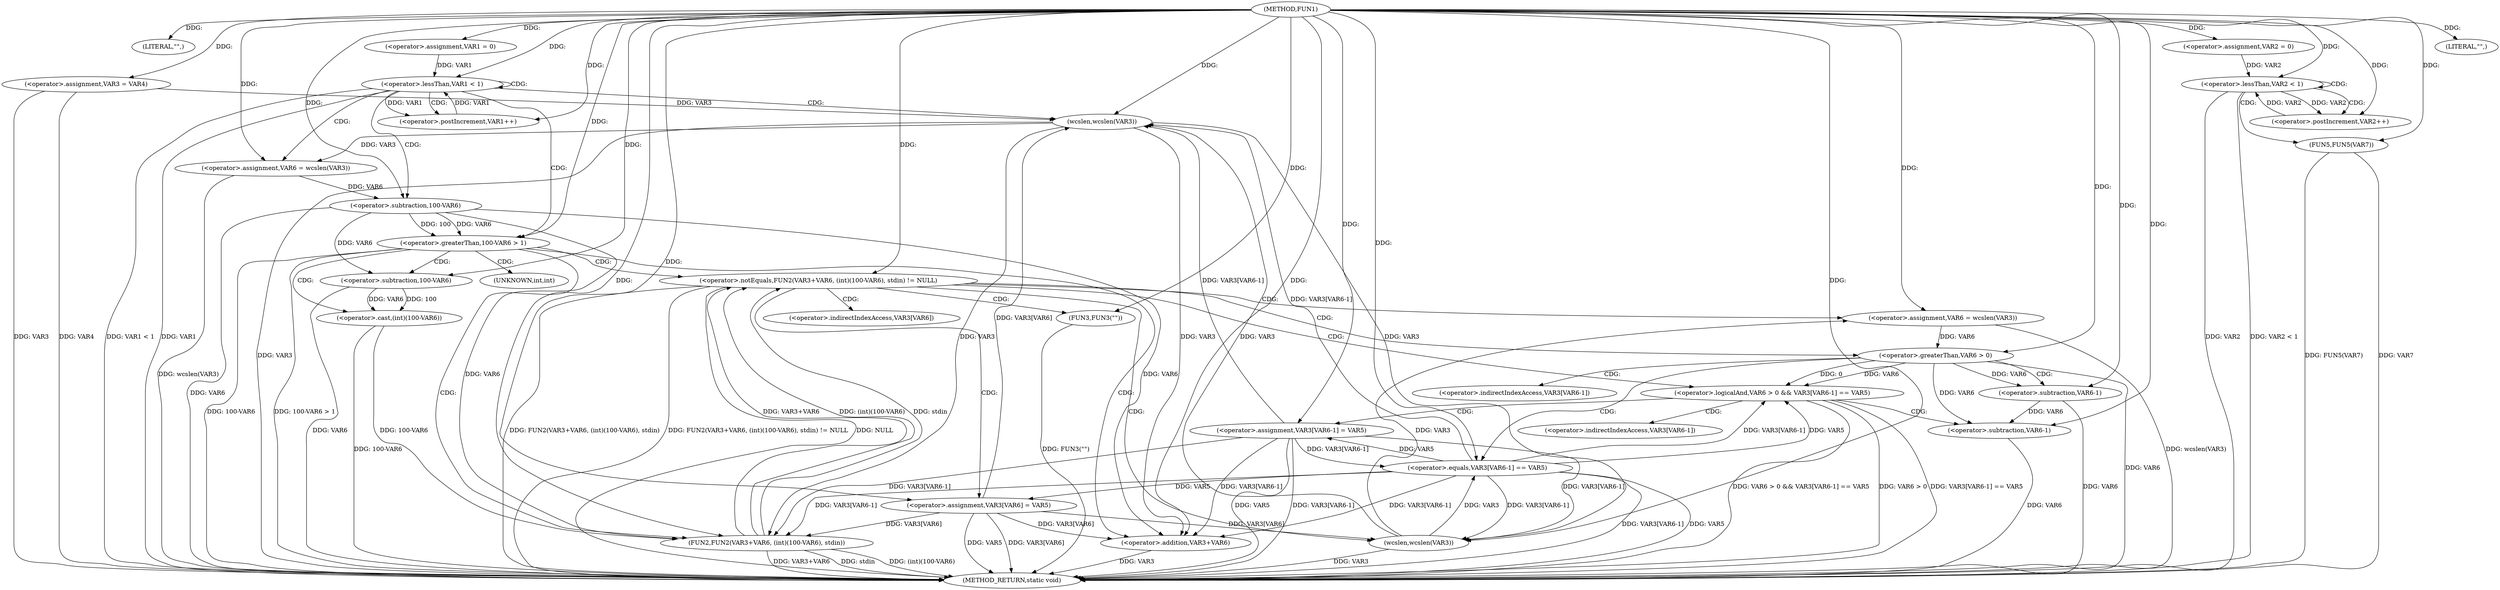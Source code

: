 digraph FUN1 {  
"1000100" [label = "(METHOD,FUN1)" ]
"1000193" [label = "(METHOD_RETURN,static void)" ]
"1000105" [label = "(LITERAL,\"\",)" ]
"1000106" [label = "(<operator>.assignment,VAR3 = VAR4)" ]
"1000110" [label = "(<operator>.assignment,VAR1 = 0)" ]
"1000113" [label = "(<operator>.lessThan,VAR1 < 1)" ]
"1000116" [label = "(<operator>.postIncrement,VAR1++)" ]
"1000121" [label = "(<operator>.assignment,VAR6 = wcslen(VAR3))" ]
"1000123" [label = "(wcslen,wcslen(VAR3))" ]
"1000126" [label = "(<operator>.greaterThan,100-VAR6 > 1)" ]
"1000127" [label = "(<operator>.subtraction,100-VAR6)" ]
"1000133" [label = "(<operator>.notEquals,FUN2(VAR3+VAR6, (int)(100-VAR6), stdin) != NULL)" ]
"1000134" [label = "(FUN2,FUN2(VAR3+VAR6, (int)(100-VAR6), stdin))" ]
"1000135" [label = "(<operator>.addition,VAR3+VAR6)" ]
"1000138" [label = "(<operator>.cast,(int)(100-VAR6))" ]
"1000140" [label = "(<operator>.subtraction,100-VAR6)" ]
"1000146" [label = "(<operator>.assignment,VAR6 = wcslen(VAR3))" ]
"1000148" [label = "(wcslen,wcslen(VAR3))" ]
"1000151" [label = "(<operator>.logicalAnd,VAR6 > 0 && VAR3[VAR6-1] == VAR5)" ]
"1000152" [label = "(<operator>.greaterThan,VAR6 > 0)" ]
"1000155" [label = "(<operator>.equals,VAR3[VAR6-1] == VAR5)" ]
"1000158" [label = "(<operator>.subtraction,VAR6-1)" ]
"1000163" [label = "(<operator>.assignment,VAR3[VAR6-1] = VAR5)" ]
"1000166" [label = "(<operator>.subtraction,VAR6-1)" ]
"1000172" [label = "(FUN3,FUN3(\"\"))" ]
"1000174" [label = "(<operator>.assignment,VAR3[VAR6] = VAR5)" ]
"1000180" [label = "(<operator>.assignment,VAR2 = 0)" ]
"1000183" [label = "(<operator>.lessThan,VAR2 < 1)" ]
"1000186" [label = "(<operator>.postIncrement,VAR2++)" ]
"1000190" [label = "(LITERAL,\"\",)" ]
"1000191" [label = "(FUN5,FUN5(VAR7))" ]
"1000139" [label = "(UNKNOWN,int,int)" ]
"1000156" [label = "(<operator>.indirectIndexAccess,VAR3[VAR6-1])" ]
"1000164" [label = "(<operator>.indirectIndexAccess,VAR3[VAR6-1])" ]
"1000175" [label = "(<operator>.indirectIndexAccess,VAR3[VAR6])" ]
  "1000106" -> "1000193"  [ label = "DDG: VAR4"] 
  "1000163" -> "1000193"  [ label = "DDG: VAR5"] 
  "1000113" -> "1000193"  [ label = "DDG: VAR1"] 
  "1000121" -> "1000193"  [ label = "DDG: wcslen(VAR3)"] 
  "1000133" -> "1000193"  [ label = "DDG: FUN2(VAR3+VAR6, (int)(100-VAR6), stdin) != NULL"] 
  "1000123" -> "1000193"  [ label = "DDG: VAR3"] 
  "1000174" -> "1000193"  [ label = "DDG: VAR5"] 
  "1000158" -> "1000193"  [ label = "DDG: VAR6"] 
  "1000163" -> "1000193"  [ label = "DDG: VAR3[VAR6-1]"] 
  "1000126" -> "1000193"  [ label = "DDG: 100-VAR6 > 1"] 
  "1000172" -> "1000193"  [ label = "DDG: FUN3(\"\")"] 
  "1000140" -> "1000193"  [ label = "DDG: VAR6"] 
  "1000106" -> "1000193"  [ label = "DDG: VAR3"] 
  "1000151" -> "1000193"  [ label = "DDG: VAR6 > 0 && VAR3[VAR6-1] == VAR5"] 
  "1000138" -> "1000193"  [ label = "DDG: 100-VAR6"] 
  "1000183" -> "1000193"  [ label = "DDG: VAR2"] 
  "1000151" -> "1000193"  [ label = "DDG: VAR6 > 0"] 
  "1000127" -> "1000193"  [ label = "DDG: VAR6"] 
  "1000151" -> "1000193"  [ label = "DDG: VAR3[VAR6-1] == VAR5"] 
  "1000133" -> "1000193"  [ label = "DDG: NULL"] 
  "1000166" -> "1000193"  [ label = "DDG: VAR6"] 
  "1000133" -> "1000193"  [ label = "DDG: FUN2(VAR3+VAR6, (int)(100-VAR6), stdin)"] 
  "1000191" -> "1000193"  [ label = "DDG: FUN5(VAR7)"] 
  "1000148" -> "1000193"  [ label = "DDG: VAR3"] 
  "1000146" -> "1000193"  [ label = "DDG: wcslen(VAR3)"] 
  "1000126" -> "1000193"  [ label = "DDG: 100-VAR6"] 
  "1000152" -> "1000193"  [ label = "DDG: VAR6"] 
  "1000134" -> "1000193"  [ label = "DDG: VAR3+VAR6"] 
  "1000113" -> "1000193"  [ label = "DDG: VAR1 < 1"] 
  "1000134" -> "1000193"  [ label = "DDG: stdin"] 
  "1000135" -> "1000193"  [ label = "DDG: VAR3"] 
  "1000155" -> "1000193"  [ label = "DDG: VAR3[VAR6-1]"] 
  "1000134" -> "1000193"  [ label = "DDG: (int)(100-VAR6)"] 
  "1000155" -> "1000193"  [ label = "DDG: VAR5"] 
  "1000183" -> "1000193"  [ label = "DDG: VAR2 < 1"] 
  "1000191" -> "1000193"  [ label = "DDG: VAR7"] 
  "1000174" -> "1000193"  [ label = "DDG: VAR3[VAR6]"] 
  "1000100" -> "1000105"  [ label = "DDG: "] 
  "1000100" -> "1000106"  [ label = "DDG: "] 
  "1000100" -> "1000110"  [ label = "DDG: "] 
  "1000116" -> "1000113"  [ label = "DDG: VAR1"] 
  "1000110" -> "1000113"  [ label = "DDG: VAR1"] 
  "1000100" -> "1000113"  [ label = "DDG: "] 
  "1000113" -> "1000116"  [ label = "DDG: VAR1"] 
  "1000100" -> "1000116"  [ label = "DDG: "] 
  "1000123" -> "1000121"  [ label = "DDG: VAR3"] 
  "1000100" -> "1000121"  [ label = "DDG: "] 
  "1000163" -> "1000123"  [ label = "DDG: VAR3[VAR6-1]"] 
  "1000106" -> "1000123"  [ label = "DDG: VAR3"] 
  "1000148" -> "1000123"  [ label = "DDG: VAR3"] 
  "1000155" -> "1000123"  [ label = "DDG: VAR3[VAR6-1]"] 
  "1000174" -> "1000123"  [ label = "DDG: VAR3[VAR6]"] 
  "1000100" -> "1000123"  [ label = "DDG: "] 
  "1000127" -> "1000126"  [ label = "DDG: 100"] 
  "1000127" -> "1000126"  [ label = "DDG: VAR6"] 
  "1000100" -> "1000127"  [ label = "DDG: "] 
  "1000121" -> "1000127"  [ label = "DDG: VAR6"] 
  "1000100" -> "1000126"  [ label = "DDG: "] 
  "1000134" -> "1000133"  [ label = "DDG: VAR3+VAR6"] 
  "1000134" -> "1000133"  [ label = "DDG: (int)(100-VAR6)"] 
  "1000134" -> "1000133"  [ label = "DDG: stdin"] 
  "1000163" -> "1000134"  [ label = "DDG: VAR3[VAR6-1]"] 
  "1000155" -> "1000134"  [ label = "DDG: VAR3[VAR6-1]"] 
  "1000174" -> "1000134"  [ label = "DDG: VAR3[VAR6]"] 
  "1000123" -> "1000134"  [ label = "DDG: VAR3"] 
  "1000100" -> "1000134"  [ label = "DDG: "] 
  "1000127" -> "1000134"  [ label = "DDG: VAR6"] 
  "1000163" -> "1000135"  [ label = "DDG: VAR3[VAR6-1]"] 
  "1000155" -> "1000135"  [ label = "DDG: VAR3[VAR6-1]"] 
  "1000174" -> "1000135"  [ label = "DDG: VAR3[VAR6]"] 
  "1000123" -> "1000135"  [ label = "DDG: VAR3"] 
  "1000100" -> "1000135"  [ label = "DDG: "] 
  "1000127" -> "1000135"  [ label = "DDG: VAR6"] 
  "1000138" -> "1000134"  [ label = "DDG: 100-VAR6"] 
  "1000140" -> "1000138"  [ label = "DDG: 100"] 
  "1000140" -> "1000138"  [ label = "DDG: VAR6"] 
  "1000100" -> "1000140"  [ label = "DDG: "] 
  "1000127" -> "1000140"  [ label = "DDG: VAR6"] 
  "1000100" -> "1000133"  [ label = "DDG: "] 
  "1000148" -> "1000146"  [ label = "DDG: VAR3"] 
  "1000100" -> "1000146"  [ label = "DDG: "] 
  "1000163" -> "1000148"  [ label = "DDG: VAR3[VAR6-1]"] 
  "1000155" -> "1000148"  [ label = "DDG: VAR3[VAR6-1]"] 
  "1000174" -> "1000148"  [ label = "DDG: VAR3[VAR6]"] 
  "1000100" -> "1000148"  [ label = "DDG: "] 
  "1000123" -> "1000148"  [ label = "DDG: VAR3"] 
  "1000152" -> "1000151"  [ label = "DDG: VAR6"] 
  "1000152" -> "1000151"  [ label = "DDG: 0"] 
  "1000146" -> "1000152"  [ label = "DDG: VAR6"] 
  "1000100" -> "1000152"  [ label = "DDG: "] 
  "1000155" -> "1000151"  [ label = "DDG: VAR3[VAR6-1]"] 
  "1000155" -> "1000151"  [ label = "DDG: VAR5"] 
  "1000163" -> "1000155"  [ label = "DDG: VAR3[VAR6-1]"] 
  "1000148" -> "1000155"  [ label = "DDG: VAR3"] 
  "1000152" -> "1000158"  [ label = "DDG: VAR6"] 
  "1000100" -> "1000158"  [ label = "DDG: "] 
  "1000100" -> "1000155"  [ label = "DDG: "] 
  "1000155" -> "1000163"  [ label = "DDG: VAR5"] 
  "1000100" -> "1000163"  [ label = "DDG: "] 
  "1000158" -> "1000166"  [ label = "DDG: VAR6"] 
  "1000152" -> "1000166"  [ label = "DDG: VAR6"] 
  "1000100" -> "1000166"  [ label = "DDG: "] 
  "1000100" -> "1000172"  [ label = "DDG: "] 
  "1000155" -> "1000174"  [ label = "DDG: VAR5"] 
  "1000100" -> "1000174"  [ label = "DDG: "] 
  "1000100" -> "1000180"  [ label = "DDG: "] 
  "1000186" -> "1000183"  [ label = "DDG: VAR2"] 
  "1000180" -> "1000183"  [ label = "DDG: VAR2"] 
  "1000100" -> "1000183"  [ label = "DDG: "] 
  "1000183" -> "1000186"  [ label = "DDG: VAR2"] 
  "1000100" -> "1000186"  [ label = "DDG: "] 
  "1000100" -> "1000190"  [ label = "DDG: "] 
  "1000100" -> "1000191"  [ label = "DDG: "] 
  "1000113" -> "1000127"  [ label = "CDG: "] 
  "1000113" -> "1000121"  [ label = "CDG: "] 
  "1000113" -> "1000116"  [ label = "CDG: "] 
  "1000113" -> "1000113"  [ label = "CDG: "] 
  "1000113" -> "1000126"  [ label = "CDG: "] 
  "1000113" -> "1000123"  [ label = "CDG: "] 
  "1000126" -> "1000139"  [ label = "CDG: "] 
  "1000126" -> "1000135"  [ label = "CDG: "] 
  "1000126" -> "1000133"  [ label = "CDG: "] 
  "1000126" -> "1000140"  [ label = "CDG: "] 
  "1000126" -> "1000138"  [ label = "CDG: "] 
  "1000126" -> "1000134"  [ label = "CDG: "] 
  "1000133" -> "1000174"  [ label = "CDG: "] 
  "1000133" -> "1000152"  [ label = "CDG: "] 
  "1000133" -> "1000148"  [ label = "CDG: "] 
  "1000133" -> "1000172"  [ label = "CDG: "] 
  "1000133" -> "1000175"  [ label = "CDG: "] 
  "1000133" -> "1000151"  [ label = "CDG: "] 
  "1000133" -> "1000146"  [ label = "CDG: "] 
  "1000151" -> "1000164"  [ label = "CDG: "] 
  "1000151" -> "1000166"  [ label = "CDG: "] 
  "1000151" -> "1000163"  [ label = "CDG: "] 
  "1000152" -> "1000156"  [ label = "CDG: "] 
  "1000152" -> "1000158"  [ label = "CDG: "] 
  "1000152" -> "1000155"  [ label = "CDG: "] 
  "1000183" -> "1000191"  [ label = "CDG: "] 
  "1000183" -> "1000186"  [ label = "CDG: "] 
  "1000183" -> "1000183"  [ label = "CDG: "] 
}
